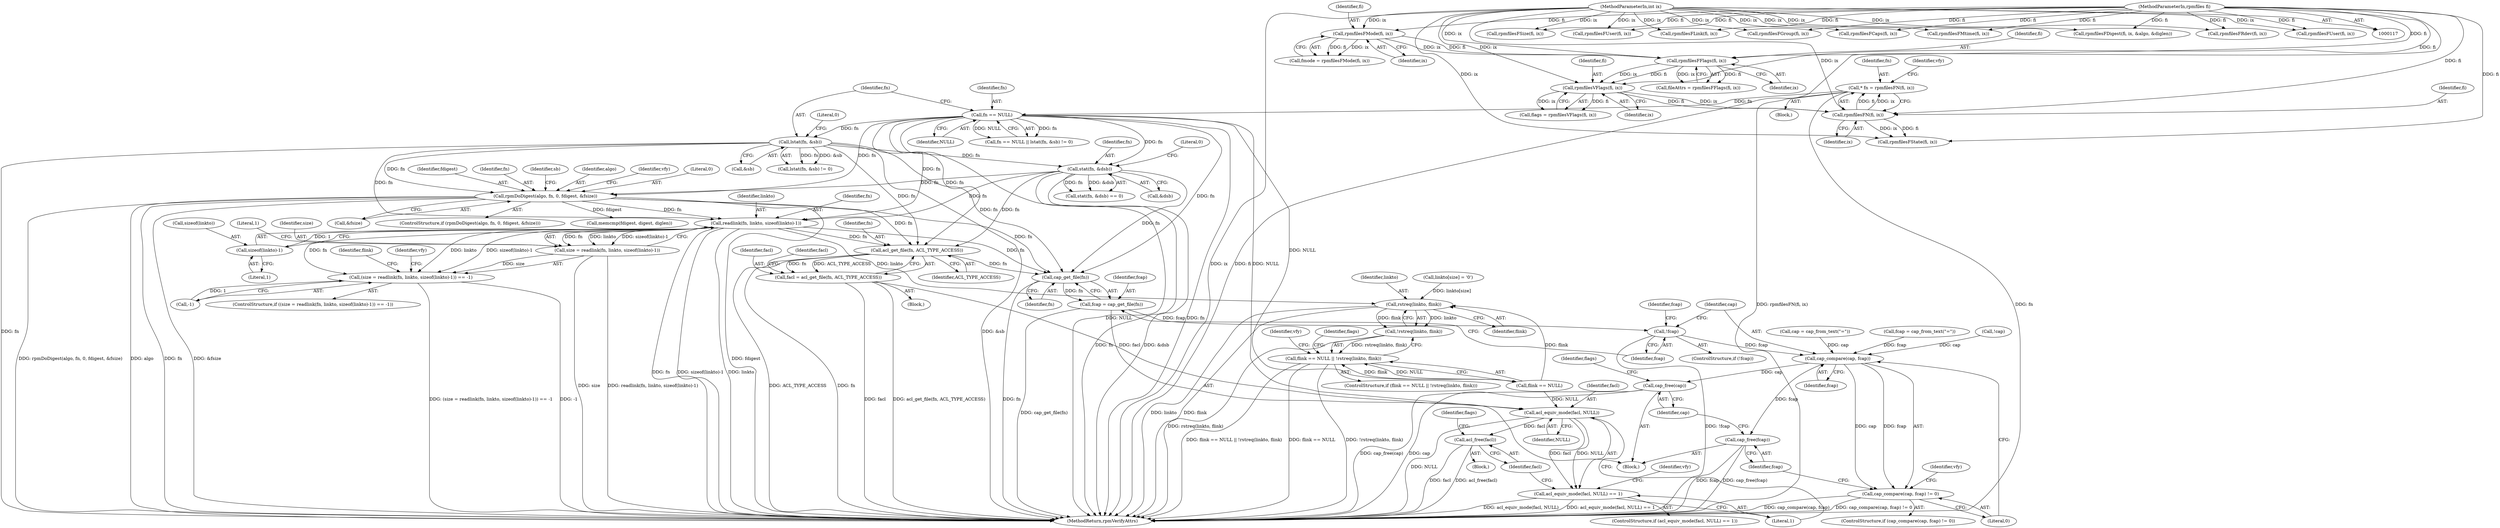 digraph "0_rpm_c815822c8bdb138066ff58c624ae83e3a12ebfa9@API" {
"1000364" [label="(Call,readlink(fn, linkto, sizeof(linkto)-1))"];
"1000186" [label="(Call,lstat(fn, &sb))"];
"1000182" [label="(Call,fn == NULL)"];
"1000141" [label="(Call,* fn = rpmfilesFN(fi, ix))"];
"1000143" [label="(Call,rpmfilesFN(fi, ix))"];
"1000137" [label="(Call,rpmfilesVFlags(fi, ix))"];
"1000131" [label="(Call,rpmfilesFFlags(fi, ix))"];
"1000125" [label="(Call,rpmfilesFMode(fi, ix))"];
"1000118" [label="(MethodParameterIn,rpmfiles fi)"];
"1000119" [label="(MethodParameterIn,int ix)"];
"1000209" [label="(Call,stat(fn, &dsb))"];
"1000317" [label="(Call,rpmDoDigest(algo, fn, 0, fdigest, &fsize))"];
"1000367" [label="(Call,sizeof(linkto)-1)"];
"1000361" [label="(Call,(size = readlink(fn, linkto, sizeof(linkto)-1)) == -1)"];
"1000362" [label="(Call,size = readlink(fn, linkto, sizeof(linkto)-1))"];
"1000397" [label="(Call,rstreq(linkto, flink))"];
"1000396" [label="(Call,!rstreq(linkto, flink))"];
"1000392" [label="(Call,flink == NULL || !rstreq(linkto, flink))"];
"1000457" [label="(Call,acl_get_file(fn, ACL_TYPE_ACCESS))"];
"1000455" [label="(Call,facl = acl_get_file(fn, ACL_TYPE_ACCESS))"];
"1000465" [label="(Call,acl_equiv_mode(facl, NULL))"];
"1000464" [label="(Call,acl_equiv_mode(facl, NULL) == 1)"];
"1000473" [label="(Call,acl_free(facl))"];
"1000556" [label="(Call,cap_get_file(fn))"];
"1000554" [label="(Call,fcap = cap_get_file(fn))"];
"1000559" [label="(Call,!fcap)"];
"1000568" [label="(Call,cap_compare(cap, fcap))"];
"1000567" [label="(Call,cap_compare(cap, fcap) != 0)"];
"1000575" [label="(Call,cap_free(fcap))"];
"1000577" [label="(Call,cap_free(cap))"];
"1000568" [label="(Call,cap_compare(cap, fcap))"];
"1000383" [label="(Call,rpmfilesFLink(fi, ix))"];
"1000321" [label="(Identifier,fdigest)"];
"1000152" [label="(Call,rpmfilesFState(fi, ix))"];
"1000322" [label="(Call,&fsize)"];
"1000554" [label="(Call,fcap = cap_get_file(fn))"];
"1000118" [label="(MethodParameterIn,rpmfiles fi)"];
"1000573" [label="(Identifier,vfy)"];
"1000547" [label="(Call,!cap)"];
"1000133" [label="(Identifier,ix)"];
"1000543" [label="(Call,rpmfilesFCaps(fi, ix))"];
"1000210" [label="(Identifier,fn)"];
"1000463" [label="(ControlStructure,if (acl_equiv_mode(facl, NULL) == 1))"];
"1000522" [label="(Call,rpmfilesFRdev(fi, ix))"];
"1000413" [label="(Call,rpmfilesFSize(fi, ix))"];
"1000137" [label="(Call,rpmfilesVFlags(fi, ix))"];
"1000129" [label="(Call,fileAttrs = rpmfilesFFlags(fi, ix))"];
"1000149" [label="(Identifier,vfy)"];
"1000567" [label="(Call,cap_compare(cap, fcap) != 0)"];
"1000188" [label="(Call,&sb)"];
"1000455" [label="(Call,facl = acl_get_file(fn, ACL_TYPE_ACCESS))"];
"1000123" [label="(Call,fmode = rpmfilesFMode(fi, ix))"];
"1000370" [label="(Literal,1)"];
"1000132" [label="(Identifier,fi)"];
"1000127" [label="(Identifier,ix)"];
"1000317" [label="(Call,rpmDoDigest(algo, fn, 0, fdigest, &fsize))"];
"1000319" [label="(Identifier,fn)"];
"1000371" [label="(Call,-1)"];
"1000550" [label="(Call,cap = cap_from_text(\"=\"))"];
"1000316" [label="(ControlStructure,if (rpmDoDigest(algo, fn, 0, fdigest, &fsize)))"];
"1000465" [label="(Call,acl_equiv_mode(facl, NULL))"];
"1000230" [label="(Call,rpmfilesFUser(fi, ix))"];
"1000393" [label="(Call,flink == NULL)"];
"1000474" [label="(Identifier,facl)"];
"1000144" [label="(Identifier,fi)"];
"1000125" [label="(Call,rpmfilesFMode(fi, ix))"];
"1000560" [label="(Identifier,fcap)"];
"1000398" [label="(Identifier,linkto)"];
"1000466" [label="(Identifier,facl)"];
"1000131" [label="(Call,rpmfilesFFlags(fi, ix))"];
"1000555" [label="(Identifier,fcap)"];
"1000190" [label="(Literal,0)"];
"1000459" [label="(Identifier,ACL_TYPE_ACCESS)"];
"1000462" [label="(Block,)"];
"1000334" [label="(Identifier,sb)"];
"1000138" [label="(Identifier,fi)"];
"1000473" [label="(Call,acl_free(facl))"];
"1000143" [label="(Call,rpmfilesFN(fi, ix))"];
"1000576" [label="(Identifier,fcap)"];
"1000184" [label="(Identifier,NULL)"];
"1000367" [label="(Call,sizeof(linkto)-1)"];
"1000141" [label="(Call,* fn = rpmfilesFN(fi, ix))"];
"1000582" [label="(Identifier,flags)"];
"1000392" [label="(Call,flink == NULL || !rstreq(linkto, flink))"];
"1000397" [label="(Call,rstreq(linkto, flink))"];
"1000558" [label="(ControlStructure,if (!fcap))"];
"1000139" [label="(Identifier,ix)"];
"1000183" [label="(Identifier,fn)"];
"1000575" [label="(Call,cap_free(fcap))"];
"1000318" [label="(Identifier,algo)"];
"1000126" [label="(Identifier,fi)"];
"1000563" [label="(Identifier,fcap)"];
"1000457" [label="(Call,acl_get_file(fn, ACL_TYPE_ACCESS))"];
"1000680" [label="(Call,rpmfilesFGroup(fi, ix))"];
"1000363" [label="(Identifier,size)"];
"1000588" [label="(Call,rpmfilesFMtime(fi, ix))"];
"1000458" [label="(Identifier,fn)"];
"1000456" [label="(Identifier,facl)"];
"1000213" [label="(Literal,0)"];
"1000569" [label="(Identifier,cap)"];
"1000364" [label="(Call,readlink(fn, linkto, sizeof(linkto)-1))"];
"1000208" [label="(Call,stat(fn, &dsb) == 0)"];
"1000186" [label="(Call,lstat(fn, &sb))"];
"1000362" [label="(Call,size = readlink(fn, linkto, sizeof(linkto)-1))"];
"1000306" [label="(Call,rpmfilesFDigest(fi, ix, &algo, &diglen))"];
"1000366" [label="(Identifier,linkto)"];
"1000566" [label="(ControlStructure,if (cap_compare(cap, fcap) != 0))"];
"1000326" [label="(Identifier,vfy)"];
"1000368" [label="(Call,sizeof(linkto))"];
"1000537" [label="(Block,)"];
"1000391" [label="(ControlStructure,if (flink == NULL || !rstreq(linkto, flink)))"];
"1000121" [label="(Block,)"];
"1000185" [label="(Call,lstat(fn, &sb) != 0)"];
"1000360" [label="(ControlStructure,if ((size = readlink(fn, linkto, sizeof(linkto)-1)) == -1))"];
"1000556" [label="(Call,cap_get_file(fn))"];
"1000423" [label="(Block,)"];
"1000135" [label="(Call,flags = rpmfilesVFlags(fi, ix))"];
"1000382" [label="(Identifier,flink)"];
"1000399" [label="(Identifier,flink)"];
"1000182" [label="(Call,fn == NULL)"];
"1000401" [label="(Identifier,vfy)"];
"1000559" [label="(Call,!fcap)"];
"1000562" [label="(Call,fcap = cap_from_text(\"=\"))"];
"1000570" [label="(Identifier,fcap)"];
"1000571" [label="(Literal,0)"];
"1000187" [label="(Identifier,fn)"];
"1000365" [label="(Identifier,fn)"];
"1000464" [label="(Call,acl_equiv_mode(facl, NULL) == 1)"];
"1000471" [label="(Identifier,vfy)"];
"1000386" [label="(Call,linkto[size] = '\0')"];
"1000361" [label="(Call,(size = readlink(fn, linkto, sizeof(linkto)-1)) == -1)"];
"1000461" [label="(Identifier,facl)"];
"1000209" [label="(Call,stat(fn, &dsb))"];
"1000338" [label="(Call,memcmp(fdigest, digest, diglen))"];
"1000468" [label="(Literal,1)"];
"1000181" [label="(Call,fn == NULL || lstat(fn, &sb) != 0)"];
"1000610" [label="(Call,rpmfilesFUser(fi, ix))"];
"1000557" [label="(Identifier,fn)"];
"1000738" [label="(MethodReturn,rpmVerifyAttrs)"];
"1000374" [label="(Identifier,vfy)"];
"1000372" [label="(Literal,1)"];
"1000477" [label="(Identifier,flags)"];
"1000396" [label="(Call,!rstreq(linkto, flink))"];
"1000467" [label="(Identifier,NULL)"];
"1000142" [label="(Identifier,fn)"];
"1000578" [label="(Identifier,cap)"];
"1000405" [label="(Identifier,flags)"];
"1000320" [label="(Literal,0)"];
"1000577" [label="(Call,cap_free(cap))"];
"1000119" [label="(MethodParameterIn,int ix)"];
"1000211" [label="(Call,&dsb)"];
"1000145" [label="(Identifier,ix)"];
"1000364" -> "1000362"  [label="AST: "];
"1000364" -> "1000367"  [label="CFG: "];
"1000365" -> "1000364"  [label="AST: "];
"1000366" -> "1000364"  [label="AST: "];
"1000367" -> "1000364"  [label="AST: "];
"1000362" -> "1000364"  [label="CFG: "];
"1000364" -> "1000738"  [label="DDG: fn"];
"1000364" -> "1000738"  [label="DDG: sizeof(linkto)-1"];
"1000364" -> "1000738"  [label="DDG: linkto"];
"1000364" -> "1000361"  [label="DDG: fn"];
"1000364" -> "1000361"  [label="DDG: linkto"];
"1000364" -> "1000361"  [label="DDG: sizeof(linkto)-1"];
"1000364" -> "1000362"  [label="DDG: fn"];
"1000364" -> "1000362"  [label="DDG: linkto"];
"1000364" -> "1000362"  [label="DDG: sizeof(linkto)-1"];
"1000186" -> "1000364"  [label="DDG: fn"];
"1000209" -> "1000364"  [label="DDG: fn"];
"1000317" -> "1000364"  [label="DDG: fn"];
"1000182" -> "1000364"  [label="DDG: fn"];
"1000367" -> "1000364"  [label="DDG: 1"];
"1000364" -> "1000397"  [label="DDG: linkto"];
"1000364" -> "1000457"  [label="DDG: fn"];
"1000364" -> "1000556"  [label="DDG: fn"];
"1000186" -> "1000185"  [label="AST: "];
"1000186" -> "1000188"  [label="CFG: "];
"1000187" -> "1000186"  [label="AST: "];
"1000188" -> "1000186"  [label="AST: "];
"1000190" -> "1000186"  [label="CFG: "];
"1000186" -> "1000738"  [label="DDG: &sb"];
"1000186" -> "1000738"  [label="DDG: fn"];
"1000186" -> "1000185"  [label="DDG: fn"];
"1000186" -> "1000185"  [label="DDG: &sb"];
"1000182" -> "1000186"  [label="DDG: fn"];
"1000186" -> "1000209"  [label="DDG: fn"];
"1000186" -> "1000317"  [label="DDG: fn"];
"1000186" -> "1000457"  [label="DDG: fn"];
"1000186" -> "1000556"  [label="DDG: fn"];
"1000182" -> "1000181"  [label="AST: "];
"1000182" -> "1000184"  [label="CFG: "];
"1000183" -> "1000182"  [label="AST: "];
"1000184" -> "1000182"  [label="AST: "];
"1000187" -> "1000182"  [label="CFG: "];
"1000181" -> "1000182"  [label="CFG: "];
"1000182" -> "1000738"  [label="DDG: NULL"];
"1000182" -> "1000738"  [label="DDG: fn"];
"1000182" -> "1000181"  [label="DDG: fn"];
"1000182" -> "1000181"  [label="DDG: NULL"];
"1000141" -> "1000182"  [label="DDG: fn"];
"1000182" -> "1000209"  [label="DDG: fn"];
"1000182" -> "1000317"  [label="DDG: fn"];
"1000182" -> "1000393"  [label="DDG: NULL"];
"1000182" -> "1000457"  [label="DDG: fn"];
"1000182" -> "1000465"  [label="DDG: NULL"];
"1000182" -> "1000556"  [label="DDG: fn"];
"1000141" -> "1000121"  [label="AST: "];
"1000141" -> "1000143"  [label="CFG: "];
"1000142" -> "1000141"  [label="AST: "];
"1000143" -> "1000141"  [label="AST: "];
"1000149" -> "1000141"  [label="CFG: "];
"1000141" -> "1000738"  [label="DDG: fn"];
"1000141" -> "1000738"  [label="DDG: rpmfilesFN(fi, ix)"];
"1000143" -> "1000141"  [label="DDG: fi"];
"1000143" -> "1000141"  [label="DDG: ix"];
"1000143" -> "1000145"  [label="CFG: "];
"1000144" -> "1000143"  [label="AST: "];
"1000145" -> "1000143"  [label="AST: "];
"1000137" -> "1000143"  [label="DDG: fi"];
"1000137" -> "1000143"  [label="DDG: ix"];
"1000118" -> "1000143"  [label="DDG: fi"];
"1000119" -> "1000143"  [label="DDG: ix"];
"1000143" -> "1000152"  [label="DDG: fi"];
"1000143" -> "1000152"  [label="DDG: ix"];
"1000137" -> "1000135"  [label="AST: "];
"1000137" -> "1000139"  [label="CFG: "];
"1000138" -> "1000137"  [label="AST: "];
"1000139" -> "1000137"  [label="AST: "];
"1000135" -> "1000137"  [label="CFG: "];
"1000137" -> "1000135"  [label="DDG: fi"];
"1000137" -> "1000135"  [label="DDG: ix"];
"1000131" -> "1000137"  [label="DDG: fi"];
"1000131" -> "1000137"  [label="DDG: ix"];
"1000118" -> "1000137"  [label="DDG: fi"];
"1000119" -> "1000137"  [label="DDG: ix"];
"1000131" -> "1000129"  [label="AST: "];
"1000131" -> "1000133"  [label="CFG: "];
"1000132" -> "1000131"  [label="AST: "];
"1000133" -> "1000131"  [label="AST: "];
"1000129" -> "1000131"  [label="CFG: "];
"1000131" -> "1000129"  [label="DDG: fi"];
"1000131" -> "1000129"  [label="DDG: ix"];
"1000125" -> "1000131"  [label="DDG: fi"];
"1000125" -> "1000131"  [label="DDG: ix"];
"1000118" -> "1000131"  [label="DDG: fi"];
"1000119" -> "1000131"  [label="DDG: ix"];
"1000125" -> "1000123"  [label="AST: "];
"1000125" -> "1000127"  [label="CFG: "];
"1000126" -> "1000125"  [label="AST: "];
"1000127" -> "1000125"  [label="AST: "];
"1000123" -> "1000125"  [label="CFG: "];
"1000125" -> "1000123"  [label="DDG: fi"];
"1000125" -> "1000123"  [label="DDG: ix"];
"1000118" -> "1000125"  [label="DDG: fi"];
"1000119" -> "1000125"  [label="DDG: ix"];
"1000118" -> "1000117"  [label="AST: "];
"1000118" -> "1000738"  [label="DDG: fi"];
"1000118" -> "1000152"  [label="DDG: fi"];
"1000118" -> "1000230"  [label="DDG: fi"];
"1000118" -> "1000306"  [label="DDG: fi"];
"1000118" -> "1000383"  [label="DDG: fi"];
"1000118" -> "1000413"  [label="DDG: fi"];
"1000118" -> "1000522"  [label="DDG: fi"];
"1000118" -> "1000543"  [label="DDG: fi"];
"1000118" -> "1000588"  [label="DDG: fi"];
"1000118" -> "1000610"  [label="DDG: fi"];
"1000118" -> "1000680"  [label="DDG: fi"];
"1000119" -> "1000117"  [label="AST: "];
"1000119" -> "1000738"  [label="DDG: ix"];
"1000119" -> "1000152"  [label="DDG: ix"];
"1000119" -> "1000230"  [label="DDG: ix"];
"1000119" -> "1000306"  [label="DDG: ix"];
"1000119" -> "1000383"  [label="DDG: ix"];
"1000119" -> "1000413"  [label="DDG: ix"];
"1000119" -> "1000522"  [label="DDG: ix"];
"1000119" -> "1000543"  [label="DDG: ix"];
"1000119" -> "1000588"  [label="DDG: ix"];
"1000119" -> "1000610"  [label="DDG: ix"];
"1000119" -> "1000680"  [label="DDG: ix"];
"1000209" -> "1000208"  [label="AST: "];
"1000209" -> "1000211"  [label="CFG: "];
"1000210" -> "1000209"  [label="AST: "];
"1000211" -> "1000209"  [label="AST: "];
"1000213" -> "1000209"  [label="CFG: "];
"1000209" -> "1000738"  [label="DDG: fn"];
"1000209" -> "1000738"  [label="DDG: &dsb"];
"1000209" -> "1000208"  [label="DDG: fn"];
"1000209" -> "1000208"  [label="DDG: &dsb"];
"1000209" -> "1000317"  [label="DDG: fn"];
"1000209" -> "1000457"  [label="DDG: fn"];
"1000209" -> "1000556"  [label="DDG: fn"];
"1000317" -> "1000316"  [label="AST: "];
"1000317" -> "1000322"  [label="CFG: "];
"1000318" -> "1000317"  [label="AST: "];
"1000319" -> "1000317"  [label="AST: "];
"1000320" -> "1000317"  [label="AST: "];
"1000321" -> "1000317"  [label="AST: "];
"1000322" -> "1000317"  [label="AST: "];
"1000326" -> "1000317"  [label="CFG: "];
"1000334" -> "1000317"  [label="CFG: "];
"1000317" -> "1000738"  [label="DDG: algo"];
"1000317" -> "1000738"  [label="DDG: fn"];
"1000317" -> "1000738"  [label="DDG: &fsize"];
"1000317" -> "1000738"  [label="DDG: fdigest"];
"1000317" -> "1000738"  [label="DDG: rpmDoDigest(algo, fn, 0, fdigest, &fsize)"];
"1000317" -> "1000338"  [label="DDG: fdigest"];
"1000317" -> "1000457"  [label="DDG: fn"];
"1000317" -> "1000556"  [label="DDG: fn"];
"1000367" -> "1000370"  [label="CFG: "];
"1000368" -> "1000367"  [label="AST: "];
"1000370" -> "1000367"  [label="AST: "];
"1000361" -> "1000360"  [label="AST: "];
"1000361" -> "1000371"  [label="CFG: "];
"1000362" -> "1000361"  [label="AST: "];
"1000371" -> "1000361"  [label="AST: "];
"1000374" -> "1000361"  [label="CFG: "];
"1000382" -> "1000361"  [label="CFG: "];
"1000361" -> "1000738"  [label="DDG: (size = readlink(fn, linkto, sizeof(linkto)-1)) == -1"];
"1000361" -> "1000738"  [label="DDG: -1"];
"1000362" -> "1000361"  [label="DDG: size"];
"1000371" -> "1000361"  [label="DDG: 1"];
"1000363" -> "1000362"  [label="AST: "];
"1000372" -> "1000362"  [label="CFG: "];
"1000362" -> "1000738"  [label="DDG: readlink(fn, linkto, sizeof(linkto)-1)"];
"1000362" -> "1000738"  [label="DDG: size"];
"1000397" -> "1000396"  [label="AST: "];
"1000397" -> "1000399"  [label="CFG: "];
"1000398" -> "1000397"  [label="AST: "];
"1000399" -> "1000397"  [label="AST: "];
"1000396" -> "1000397"  [label="CFG: "];
"1000397" -> "1000738"  [label="DDG: linkto"];
"1000397" -> "1000738"  [label="DDG: flink"];
"1000397" -> "1000396"  [label="DDG: linkto"];
"1000397" -> "1000396"  [label="DDG: flink"];
"1000386" -> "1000397"  [label="DDG: linkto[size]"];
"1000393" -> "1000397"  [label="DDG: flink"];
"1000396" -> "1000392"  [label="AST: "];
"1000392" -> "1000396"  [label="CFG: "];
"1000396" -> "1000738"  [label="DDG: rstreq(linkto, flink)"];
"1000396" -> "1000392"  [label="DDG: rstreq(linkto, flink)"];
"1000392" -> "1000391"  [label="AST: "];
"1000392" -> "1000393"  [label="CFG: "];
"1000393" -> "1000392"  [label="AST: "];
"1000401" -> "1000392"  [label="CFG: "];
"1000405" -> "1000392"  [label="CFG: "];
"1000392" -> "1000738"  [label="DDG: !rstreq(linkto, flink)"];
"1000392" -> "1000738"  [label="DDG: flink == NULL || !rstreq(linkto, flink)"];
"1000392" -> "1000738"  [label="DDG: flink == NULL"];
"1000393" -> "1000392"  [label="DDG: flink"];
"1000393" -> "1000392"  [label="DDG: NULL"];
"1000457" -> "1000455"  [label="AST: "];
"1000457" -> "1000459"  [label="CFG: "];
"1000458" -> "1000457"  [label="AST: "];
"1000459" -> "1000457"  [label="AST: "];
"1000455" -> "1000457"  [label="CFG: "];
"1000457" -> "1000738"  [label="DDG: ACL_TYPE_ACCESS"];
"1000457" -> "1000738"  [label="DDG: fn"];
"1000457" -> "1000455"  [label="DDG: fn"];
"1000457" -> "1000455"  [label="DDG: ACL_TYPE_ACCESS"];
"1000457" -> "1000556"  [label="DDG: fn"];
"1000455" -> "1000423"  [label="AST: "];
"1000456" -> "1000455"  [label="AST: "];
"1000461" -> "1000455"  [label="CFG: "];
"1000455" -> "1000738"  [label="DDG: acl_get_file(fn, ACL_TYPE_ACCESS)"];
"1000455" -> "1000738"  [label="DDG: facl"];
"1000455" -> "1000465"  [label="DDG: facl"];
"1000465" -> "1000464"  [label="AST: "];
"1000465" -> "1000467"  [label="CFG: "];
"1000466" -> "1000465"  [label="AST: "];
"1000467" -> "1000465"  [label="AST: "];
"1000468" -> "1000465"  [label="CFG: "];
"1000465" -> "1000738"  [label="DDG: NULL"];
"1000465" -> "1000464"  [label="DDG: facl"];
"1000465" -> "1000464"  [label="DDG: NULL"];
"1000393" -> "1000465"  [label="DDG: NULL"];
"1000465" -> "1000473"  [label="DDG: facl"];
"1000464" -> "1000463"  [label="AST: "];
"1000464" -> "1000468"  [label="CFG: "];
"1000468" -> "1000464"  [label="AST: "];
"1000471" -> "1000464"  [label="CFG: "];
"1000474" -> "1000464"  [label="CFG: "];
"1000464" -> "1000738"  [label="DDG: acl_equiv_mode(facl, NULL)"];
"1000464" -> "1000738"  [label="DDG: acl_equiv_mode(facl, NULL) == 1"];
"1000473" -> "1000462"  [label="AST: "];
"1000473" -> "1000474"  [label="CFG: "];
"1000474" -> "1000473"  [label="AST: "];
"1000477" -> "1000473"  [label="CFG: "];
"1000473" -> "1000738"  [label="DDG: facl"];
"1000473" -> "1000738"  [label="DDG: acl_free(facl)"];
"1000556" -> "1000554"  [label="AST: "];
"1000556" -> "1000557"  [label="CFG: "];
"1000557" -> "1000556"  [label="AST: "];
"1000554" -> "1000556"  [label="CFG: "];
"1000556" -> "1000738"  [label="DDG: fn"];
"1000556" -> "1000554"  [label="DDG: fn"];
"1000554" -> "1000537"  [label="AST: "];
"1000555" -> "1000554"  [label="AST: "];
"1000560" -> "1000554"  [label="CFG: "];
"1000554" -> "1000738"  [label="DDG: cap_get_file(fn)"];
"1000554" -> "1000559"  [label="DDG: fcap"];
"1000559" -> "1000558"  [label="AST: "];
"1000559" -> "1000560"  [label="CFG: "];
"1000560" -> "1000559"  [label="AST: "];
"1000563" -> "1000559"  [label="CFG: "];
"1000569" -> "1000559"  [label="CFG: "];
"1000559" -> "1000738"  [label="DDG: !fcap"];
"1000559" -> "1000568"  [label="DDG: fcap"];
"1000568" -> "1000567"  [label="AST: "];
"1000568" -> "1000570"  [label="CFG: "];
"1000569" -> "1000568"  [label="AST: "];
"1000570" -> "1000568"  [label="AST: "];
"1000571" -> "1000568"  [label="CFG: "];
"1000568" -> "1000567"  [label="DDG: cap"];
"1000568" -> "1000567"  [label="DDG: fcap"];
"1000547" -> "1000568"  [label="DDG: cap"];
"1000550" -> "1000568"  [label="DDG: cap"];
"1000562" -> "1000568"  [label="DDG: fcap"];
"1000568" -> "1000575"  [label="DDG: fcap"];
"1000568" -> "1000577"  [label="DDG: cap"];
"1000567" -> "1000566"  [label="AST: "];
"1000567" -> "1000571"  [label="CFG: "];
"1000571" -> "1000567"  [label="AST: "];
"1000573" -> "1000567"  [label="CFG: "];
"1000576" -> "1000567"  [label="CFG: "];
"1000567" -> "1000738"  [label="DDG: cap_compare(cap, fcap)"];
"1000567" -> "1000738"  [label="DDG: cap_compare(cap, fcap) != 0"];
"1000575" -> "1000537"  [label="AST: "];
"1000575" -> "1000576"  [label="CFG: "];
"1000576" -> "1000575"  [label="AST: "];
"1000578" -> "1000575"  [label="CFG: "];
"1000575" -> "1000738"  [label="DDG: cap_free(fcap)"];
"1000575" -> "1000738"  [label="DDG: fcap"];
"1000577" -> "1000537"  [label="AST: "];
"1000577" -> "1000578"  [label="CFG: "];
"1000578" -> "1000577"  [label="AST: "];
"1000582" -> "1000577"  [label="CFG: "];
"1000577" -> "1000738"  [label="DDG: cap_free(cap)"];
"1000577" -> "1000738"  [label="DDG: cap"];
}
